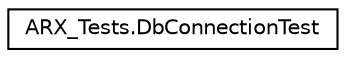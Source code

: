 digraph "Graphical Class Hierarchy"
{
 // LATEX_PDF_SIZE
  edge [fontname="Helvetica",fontsize="10",labelfontname="Helvetica",labelfontsize="10"];
  node [fontname="Helvetica",fontsize="10",shape=record];
  rankdir="LR";
  Node0 [label="ARX_Tests.DbConnectionTest",height=0.2,width=0.4,color="black", fillcolor="white", style="filled",URL="$class_a_r_x___tests_1_1_db_connection_test.html",tooltip="This is the test class for the DbConnection class and connection with database in general."];
}
